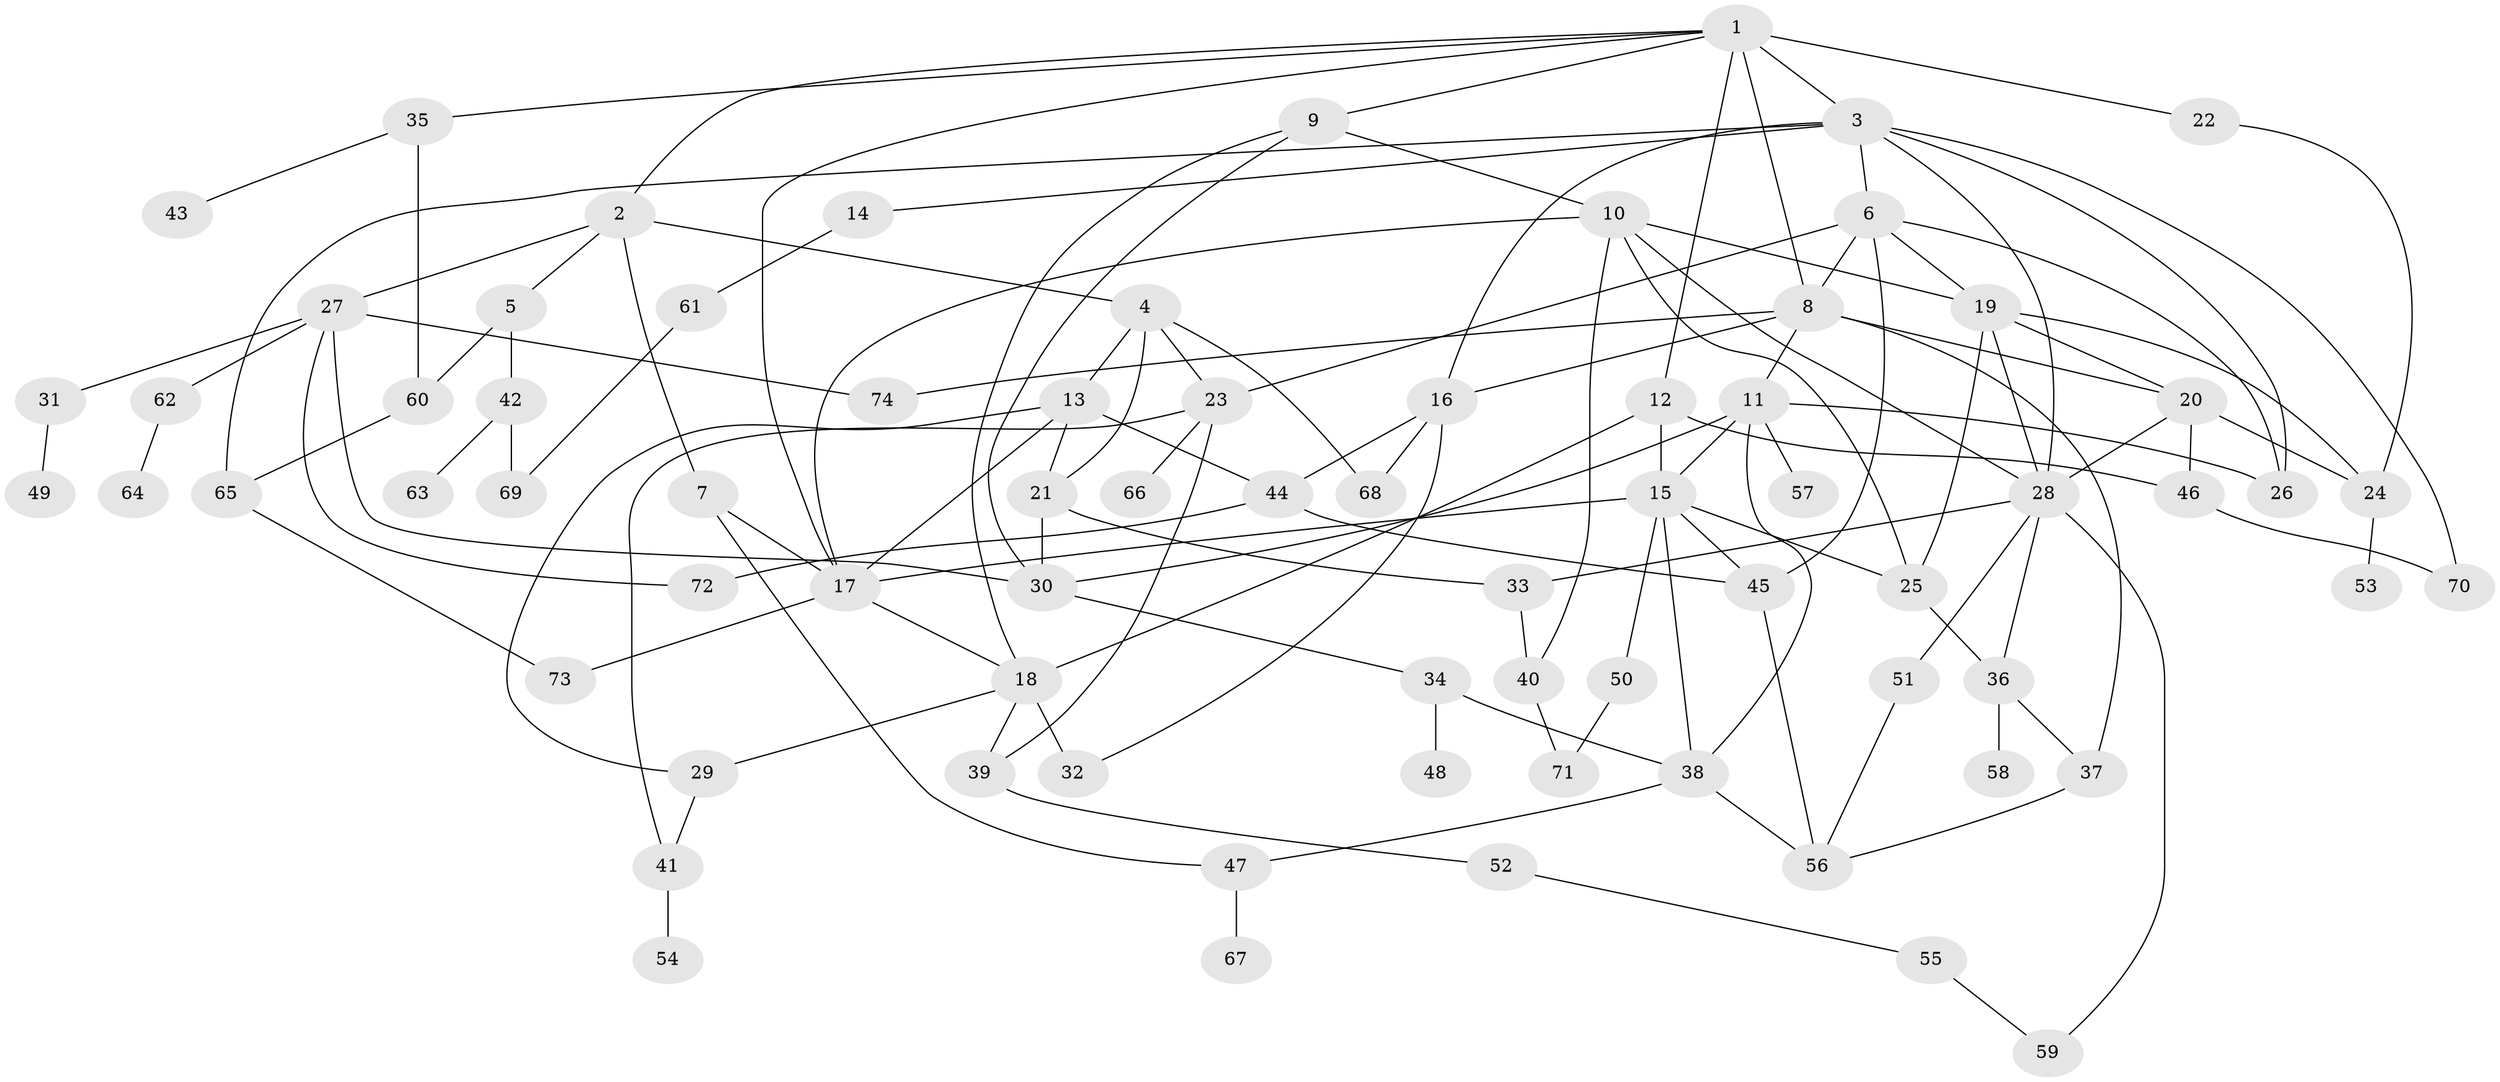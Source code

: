 // original degree distribution, {10: 0.006756756756756757, 5: 0.04054054054054054, 6: 0.04054054054054054, 4: 0.12837837837837837, 3: 0.24324324324324326, 7: 0.013513513513513514, 2: 0.31756756756756754, 8: 0.006756756756756757, 1: 0.20270270270270271}
// Generated by graph-tools (version 1.1) at 2025/34/03/09/25 02:34:12]
// undirected, 74 vertices, 126 edges
graph export_dot {
graph [start="1"]
  node [color=gray90,style=filled];
  1;
  2;
  3;
  4;
  5;
  6;
  7;
  8;
  9;
  10;
  11;
  12;
  13;
  14;
  15;
  16;
  17;
  18;
  19;
  20;
  21;
  22;
  23;
  24;
  25;
  26;
  27;
  28;
  29;
  30;
  31;
  32;
  33;
  34;
  35;
  36;
  37;
  38;
  39;
  40;
  41;
  42;
  43;
  44;
  45;
  46;
  47;
  48;
  49;
  50;
  51;
  52;
  53;
  54;
  55;
  56;
  57;
  58;
  59;
  60;
  61;
  62;
  63;
  64;
  65;
  66;
  67;
  68;
  69;
  70;
  71;
  72;
  73;
  74;
  1 -- 2 [weight=1.0];
  1 -- 3 [weight=2.0];
  1 -- 8 [weight=1.0];
  1 -- 9 [weight=1.0];
  1 -- 12 [weight=1.0];
  1 -- 17 [weight=1.0];
  1 -- 22 [weight=1.0];
  1 -- 35 [weight=1.0];
  2 -- 4 [weight=1.0];
  2 -- 5 [weight=1.0];
  2 -- 7 [weight=1.0];
  2 -- 27 [weight=1.0];
  3 -- 6 [weight=1.0];
  3 -- 14 [weight=1.0];
  3 -- 16 [weight=1.0];
  3 -- 26 [weight=1.0];
  3 -- 28 [weight=1.0];
  3 -- 65 [weight=1.0];
  3 -- 70 [weight=1.0];
  4 -- 13 [weight=1.0];
  4 -- 21 [weight=1.0];
  4 -- 23 [weight=1.0];
  4 -- 68 [weight=1.0];
  5 -- 42 [weight=1.0];
  5 -- 60 [weight=1.0];
  6 -- 8 [weight=1.0];
  6 -- 19 [weight=1.0];
  6 -- 23 [weight=1.0];
  6 -- 26 [weight=1.0];
  6 -- 45 [weight=1.0];
  7 -- 17 [weight=1.0];
  7 -- 47 [weight=1.0];
  8 -- 11 [weight=1.0];
  8 -- 16 [weight=1.0];
  8 -- 20 [weight=1.0];
  8 -- 37 [weight=1.0];
  8 -- 74 [weight=1.0];
  9 -- 10 [weight=1.0];
  9 -- 18 [weight=1.0];
  9 -- 30 [weight=1.0];
  10 -- 17 [weight=1.0];
  10 -- 19 [weight=1.0];
  10 -- 25 [weight=1.0];
  10 -- 28 [weight=1.0];
  10 -- 40 [weight=1.0];
  11 -- 15 [weight=1.0];
  11 -- 26 [weight=1.0];
  11 -- 30 [weight=1.0];
  11 -- 38 [weight=1.0];
  11 -- 57 [weight=4.0];
  12 -- 15 [weight=1.0];
  12 -- 18 [weight=1.0];
  12 -- 46 [weight=1.0];
  13 -- 17 [weight=1.0];
  13 -- 21 [weight=1.0];
  13 -- 29 [weight=1.0];
  13 -- 44 [weight=1.0];
  14 -- 61 [weight=1.0];
  15 -- 17 [weight=2.0];
  15 -- 25 [weight=1.0];
  15 -- 38 [weight=1.0];
  15 -- 45 [weight=1.0];
  15 -- 50 [weight=1.0];
  16 -- 32 [weight=1.0];
  16 -- 44 [weight=1.0];
  16 -- 68 [weight=1.0];
  17 -- 18 [weight=2.0];
  17 -- 73 [weight=1.0];
  18 -- 29 [weight=1.0];
  18 -- 32 [weight=4.0];
  18 -- 39 [weight=1.0];
  19 -- 20 [weight=1.0];
  19 -- 24 [weight=1.0];
  19 -- 25 [weight=1.0];
  19 -- 28 [weight=1.0];
  20 -- 24 [weight=1.0];
  20 -- 28 [weight=1.0];
  20 -- 46 [weight=1.0];
  21 -- 30 [weight=1.0];
  21 -- 33 [weight=1.0];
  22 -- 24 [weight=1.0];
  23 -- 39 [weight=1.0];
  23 -- 41 [weight=1.0];
  23 -- 66 [weight=1.0];
  24 -- 53 [weight=1.0];
  25 -- 36 [weight=1.0];
  27 -- 30 [weight=1.0];
  27 -- 31 [weight=1.0];
  27 -- 62 [weight=1.0];
  27 -- 72 [weight=1.0];
  27 -- 74 [weight=1.0];
  28 -- 33 [weight=1.0];
  28 -- 36 [weight=1.0];
  28 -- 51 [weight=1.0];
  28 -- 59 [weight=1.0];
  29 -- 41 [weight=1.0];
  30 -- 34 [weight=1.0];
  31 -- 49 [weight=1.0];
  33 -- 40 [weight=1.0];
  34 -- 38 [weight=1.0];
  34 -- 48 [weight=1.0];
  35 -- 43 [weight=1.0];
  35 -- 60 [weight=1.0];
  36 -- 37 [weight=1.0];
  36 -- 58 [weight=2.0];
  37 -- 56 [weight=1.0];
  38 -- 47 [weight=1.0];
  38 -- 56 [weight=1.0];
  39 -- 52 [weight=1.0];
  40 -- 71 [weight=1.0];
  41 -- 54 [weight=1.0];
  42 -- 63 [weight=1.0];
  42 -- 69 [weight=1.0];
  44 -- 45 [weight=1.0];
  44 -- 72 [weight=1.0];
  45 -- 56 [weight=1.0];
  46 -- 70 [weight=1.0];
  47 -- 67 [weight=1.0];
  50 -- 71 [weight=1.0];
  51 -- 56 [weight=1.0];
  52 -- 55 [weight=1.0];
  55 -- 59 [weight=1.0];
  60 -- 65 [weight=1.0];
  61 -- 69 [weight=1.0];
  62 -- 64 [weight=1.0];
  65 -- 73 [weight=1.0];
}

